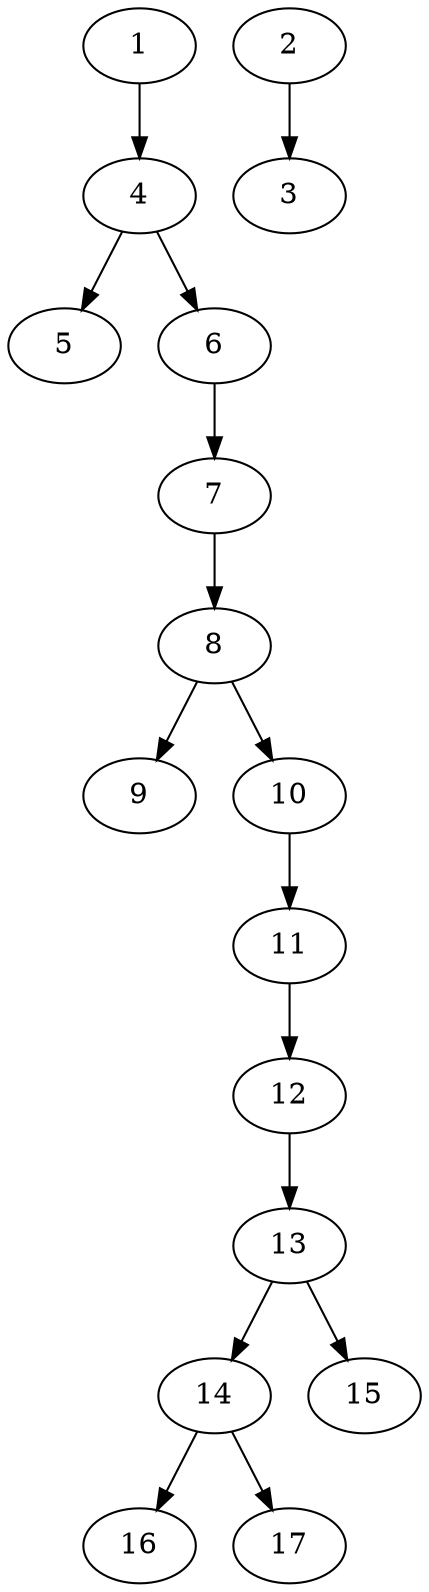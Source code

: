 // DAG (tier=1-easy, mode=data, n=17, ccr=0.345, fat=0.378, density=0.311, regular=0.726, jump=0.046, mindata=1048576, maxdata=8388608)
// DAG automatically generated by daggen at Sun Aug 24 16:33:32 2025
// /home/ermia/Project/Environments/daggen/bin/daggen --dot --ccr 0.345 --fat 0.378 --regular 0.726 --density 0.311 --jump 0.046 --mindata 1048576 --maxdata 8388608 -n 17 
digraph G {
  1 [size="112259138200179440", alpha="0.14", expect_size="56129569100089720"]
  1 -> 4 [size ="175962796851200"]
  2 [size="1512574267387019264", alpha="0.18", expect_size="756287133693509632"]
  2 -> 3 [size ="10541468745728"]
  3 [size="131405477122676240", alpha="0.09", expect_size="65702738561338120"]
  4 [size="258579181435057152", alpha="0.01", expect_size="129289590717528576"]
  4 -> 5 [size ="257181039460352"]
  4 -> 6 [size ="257181039460352"]
  5 [size="1024231685322139776", alpha="0.13", expect_size="512115842661069888"]
  6 [size="119963217873431536", alpha="0.17", expect_size="59981608936715768"]
  6 -> 7 [size ="148257036566528"]
  7 [size="75639739570454528000", alpha="0.15", expect_size="37819869785227264000"]
  7 -> 8 [size ="143083647795200"]
  8 [size="3095392704484500", alpha="0.14", expect_size="1547696352242250"]
  8 -> 9 [size ="48762315603968"]
  8 -> 10 [size ="48762315603968"]
  9 [size="6004750155776000000", alpha="0.02", expect_size="3002375077888000000"]
  10 [size="10072590096657696", alpha="0.10", expect_size="5036295048328848"]
  10 -> 11 [size ="376677028855808"]
  11 [size="52557049132207833088", alpha="0.20", expect_size="26278524566103916544"]
  11 -> 12 [size ="112247661658112"]
  12 [size="2974937346941133", alpha="0.01", expect_size="1487468673470566"]
  12 -> 13 [size ="64225607155712"]
  13 [size="4601002992541269", alpha="0.20", expect_size="2300501496270634"]
  13 -> 14 [size ="199033490505728"]
  13 -> 15 [size ="199033490505728"]
  14 [size="370092017884591296", alpha="0.18", expect_size="185046008942295648"]
  14 -> 16 [size ="153953236942848"]
  14 -> 17 [size ="153953236942848"]
  15 [size="956271147626596224", alpha="0.19", expect_size="478135573813298112"]
  16 [size="450994620572165472256", alpha="0.00", expect_size="225497310286082736128"]
  17 [size="142432926695424000000", alpha="0.07", expect_size="71216463347712000000"]
}